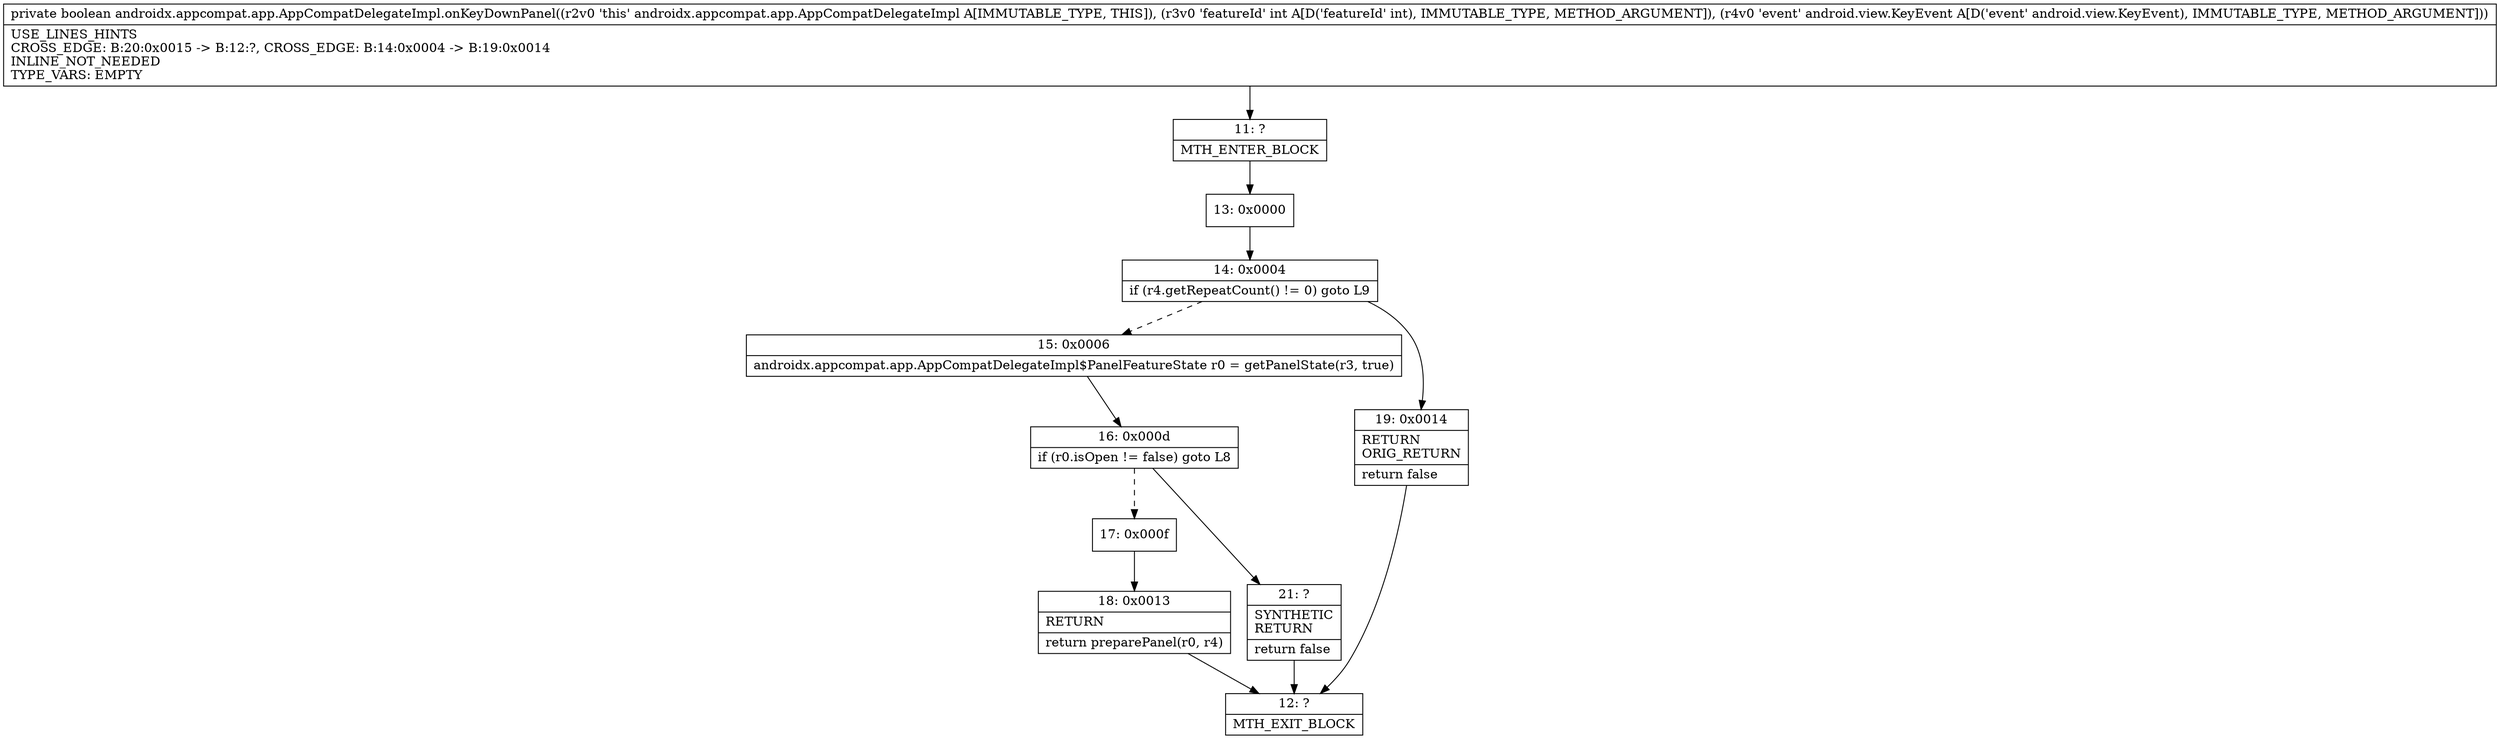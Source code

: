 digraph "CFG forandroidx.appcompat.app.AppCompatDelegateImpl.onKeyDownPanel(ILandroid\/view\/KeyEvent;)Z" {
Node_11 [shape=record,label="{11\:\ ?|MTH_ENTER_BLOCK\l}"];
Node_13 [shape=record,label="{13\:\ 0x0000}"];
Node_14 [shape=record,label="{14\:\ 0x0004|if (r4.getRepeatCount() != 0) goto L9\l}"];
Node_15 [shape=record,label="{15\:\ 0x0006|androidx.appcompat.app.AppCompatDelegateImpl$PanelFeatureState r0 = getPanelState(r3, true)\l}"];
Node_16 [shape=record,label="{16\:\ 0x000d|if (r0.isOpen != false) goto L8\l}"];
Node_17 [shape=record,label="{17\:\ 0x000f}"];
Node_18 [shape=record,label="{18\:\ 0x0013|RETURN\l|return preparePanel(r0, r4)\l}"];
Node_12 [shape=record,label="{12\:\ ?|MTH_EXIT_BLOCK\l}"];
Node_21 [shape=record,label="{21\:\ ?|SYNTHETIC\lRETURN\l|return false\l}"];
Node_19 [shape=record,label="{19\:\ 0x0014|RETURN\lORIG_RETURN\l|return false\l}"];
MethodNode[shape=record,label="{private boolean androidx.appcompat.app.AppCompatDelegateImpl.onKeyDownPanel((r2v0 'this' androidx.appcompat.app.AppCompatDelegateImpl A[IMMUTABLE_TYPE, THIS]), (r3v0 'featureId' int A[D('featureId' int), IMMUTABLE_TYPE, METHOD_ARGUMENT]), (r4v0 'event' android.view.KeyEvent A[D('event' android.view.KeyEvent), IMMUTABLE_TYPE, METHOD_ARGUMENT]))  | USE_LINES_HINTS\lCROSS_EDGE: B:20:0x0015 \-\> B:12:?, CROSS_EDGE: B:14:0x0004 \-\> B:19:0x0014\lINLINE_NOT_NEEDED\lTYPE_VARS: EMPTY\l}"];
MethodNode -> Node_11;Node_11 -> Node_13;
Node_13 -> Node_14;
Node_14 -> Node_15[style=dashed];
Node_14 -> Node_19;
Node_15 -> Node_16;
Node_16 -> Node_17[style=dashed];
Node_16 -> Node_21;
Node_17 -> Node_18;
Node_18 -> Node_12;
Node_21 -> Node_12;
Node_19 -> Node_12;
}

